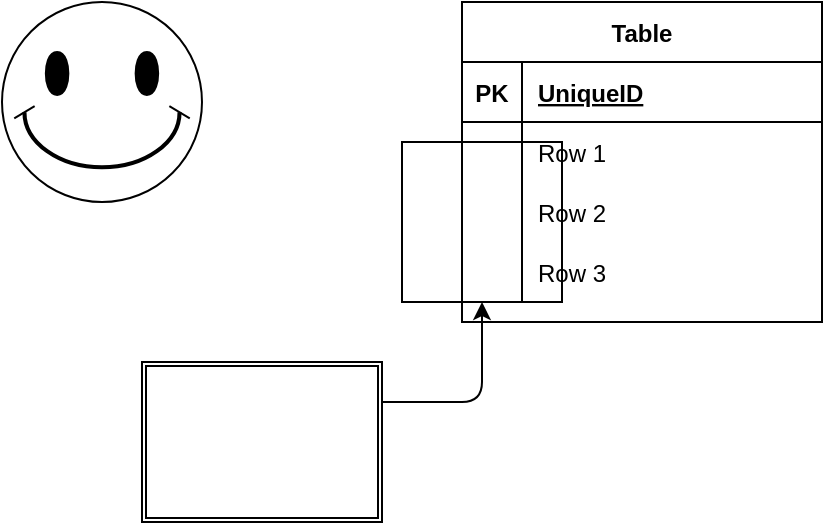 <mxfile version="14.7.8" type="github">
  <diagram id="QUAZw0_gp9qwRZv0b6nW" name="Page-1">
    <mxGraphModel dx="782" dy="716" grid="1" gridSize="10" guides="1" tooltips="1" connect="1" arrows="1" fold="1" page="1" pageScale="1" pageWidth="827" pageHeight="1169" math="0" shadow="0">
      <root>
        <mxCell id="0" />
        <mxCell id="1" parent="0" />
        <mxCell id="qbUqKAf5JKTht05YnvyN-1" value="" style="whiteSpace=wrap;html=1;aspect=fixed;" vertex="1" parent="1">
          <mxGeometry x="370" y="260" width="80" height="80" as="geometry" />
        </mxCell>
        <mxCell id="qbUqKAf5JKTht05YnvyN-2" value="" style="shape=ext;double=1;rounded=0;whiteSpace=wrap;html=1;" vertex="1" parent="1">
          <mxGeometry x="240" y="370" width="120" height="80" as="geometry" />
        </mxCell>
        <mxCell id="qbUqKAf5JKTht05YnvyN-3" value="" style="edgeStyle=segmentEdgeStyle;endArrow=classic;html=1;" edge="1" parent="1">
          <mxGeometry width="50" height="50" relative="1" as="geometry">
            <mxPoint x="360" y="390" as="sourcePoint" />
            <mxPoint x="410" y="340" as="targetPoint" />
          </mxGeometry>
        </mxCell>
        <mxCell id="qbUqKAf5JKTht05YnvyN-5" value="" style="verticalLabelPosition=bottom;verticalAlign=top;html=1;shape=mxgraph.basic.smiley" vertex="1" parent="1">
          <mxGeometry x="170" y="190" width="100" height="100" as="geometry" />
        </mxCell>
        <mxCell id="qbUqKAf5JKTht05YnvyN-6" value="Table" style="shape=table;startSize=30;container=1;collapsible=1;childLayout=tableLayout;fixedRows=1;rowLines=0;fontStyle=1;align=center;resizeLast=1;" vertex="1" parent="1">
          <mxGeometry x="400" y="190" width="180" height="160" as="geometry" />
        </mxCell>
        <mxCell id="qbUqKAf5JKTht05YnvyN-7" value="" style="shape=partialRectangle;collapsible=0;dropTarget=0;pointerEvents=0;fillColor=none;top=0;left=0;bottom=1;right=0;points=[[0,0.5],[1,0.5]];portConstraint=eastwest;" vertex="1" parent="qbUqKAf5JKTht05YnvyN-6">
          <mxGeometry y="30" width="180" height="30" as="geometry" />
        </mxCell>
        <mxCell id="qbUqKAf5JKTht05YnvyN-8" value="PK" style="shape=partialRectangle;connectable=0;fillColor=none;top=0;left=0;bottom=0;right=0;fontStyle=1;overflow=hidden;" vertex="1" parent="qbUqKAf5JKTht05YnvyN-7">
          <mxGeometry width="30" height="30" as="geometry" />
        </mxCell>
        <mxCell id="qbUqKAf5JKTht05YnvyN-9" value="UniqueID" style="shape=partialRectangle;connectable=0;fillColor=none;top=0;left=0;bottom=0;right=0;align=left;spacingLeft=6;fontStyle=5;overflow=hidden;" vertex="1" parent="qbUqKAf5JKTht05YnvyN-7">
          <mxGeometry x="30" width="150" height="30" as="geometry" />
        </mxCell>
        <mxCell id="qbUqKAf5JKTht05YnvyN-10" value="" style="shape=partialRectangle;collapsible=0;dropTarget=0;pointerEvents=0;fillColor=none;top=0;left=0;bottom=0;right=0;points=[[0,0.5],[1,0.5]];portConstraint=eastwest;" vertex="1" parent="qbUqKAf5JKTht05YnvyN-6">
          <mxGeometry y="60" width="180" height="30" as="geometry" />
        </mxCell>
        <mxCell id="qbUqKAf5JKTht05YnvyN-11" value="" style="shape=partialRectangle;connectable=0;fillColor=none;top=0;left=0;bottom=0;right=0;editable=1;overflow=hidden;" vertex="1" parent="qbUqKAf5JKTht05YnvyN-10">
          <mxGeometry width="30" height="30" as="geometry" />
        </mxCell>
        <mxCell id="qbUqKAf5JKTht05YnvyN-12" value="Row 1" style="shape=partialRectangle;connectable=0;fillColor=none;top=0;left=0;bottom=0;right=0;align=left;spacingLeft=6;overflow=hidden;" vertex="1" parent="qbUqKAf5JKTht05YnvyN-10">
          <mxGeometry x="30" width="150" height="30" as="geometry" />
        </mxCell>
        <mxCell id="qbUqKAf5JKTht05YnvyN-13" value="" style="shape=partialRectangle;collapsible=0;dropTarget=0;pointerEvents=0;fillColor=none;top=0;left=0;bottom=0;right=0;points=[[0,0.5],[1,0.5]];portConstraint=eastwest;" vertex="1" parent="qbUqKAf5JKTht05YnvyN-6">
          <mxGeometry y="90" width="180" height="30" as="geometry" />
        </mxCell>
        <mxCell id="qbUqKAf5JKTht05YnvyN-14" value="" style="shape=partialRectangle;connectable=0;fillColor=none;top=0;left=0;bottom=0;right=0;editable=1;overflow=hidden;" vertex="1" parent="qbUqKAf5JKTht05YnvyN-13">
          <mxGeometry width="30" height="30" as="geometry" />
        </mxCell>
        <mxCell id="qbUqKAf5JKTht05YnvyN-15" value="Row 2" style="shape=partialRectangle;connectable=0;fillColor=none;top=0;left=0;bottom=0;right=0;align=left;spacingLeft=6;overflow=hidden;" vertex="1" parent="qbUqKAf5JKTht05YnvyN-13">
          <mxGeometry x="30" width="150" height="30" as="geometry" />
        </mxCell>
        <mxCell id="qbUqKAf5JKTht05YnvyN-16" value="" style="shape=partialRectangle;collapsible=0;dropTarget=0;pointerEvents=0;fillColor=none;top=0;left=0;bottom=0;right=0;points=[[0,0.5],[1,0.5]];portConstraint=eastwest;" vertex="1" parent="qbUqKAf5JKTht05YnvyN-6">
          <mxGeometry y="120" width="180" height="30" as="geometry" />
        </mxCell>
        <mxCell id="qbUqKAf5JKTht05YnvyN-17" value="" style="shape=partialRectangle;connectable=0;fillColor=none;top=0;left=0;bottom=0;right=0;editable=1;overflow=hidden;" vertex="1" parent="qbUqKAf5JKTht05YnvyN-16">
          <mxGeometry width="30" height="30" as="geometry" />
        </mxCell>
        <mxCell id="qbUqKAf5JKTht05YnvyN-18" value="Row 3" style="shape=partialRectangle;connectable=0;fillColor=none;top=0;left=0;bottom=0;right=0;align=left;spacingLeft=6;overflow=hidden;" vertex="1" parent="qbUqKAf5JKTht05YnvyN-16">
          <mxGeometry x="30" width="150" height="30" as="geometry" />
        </mxCell>
      </root>
    </mxGraphModel>
  </diagram>
</mxfile>
